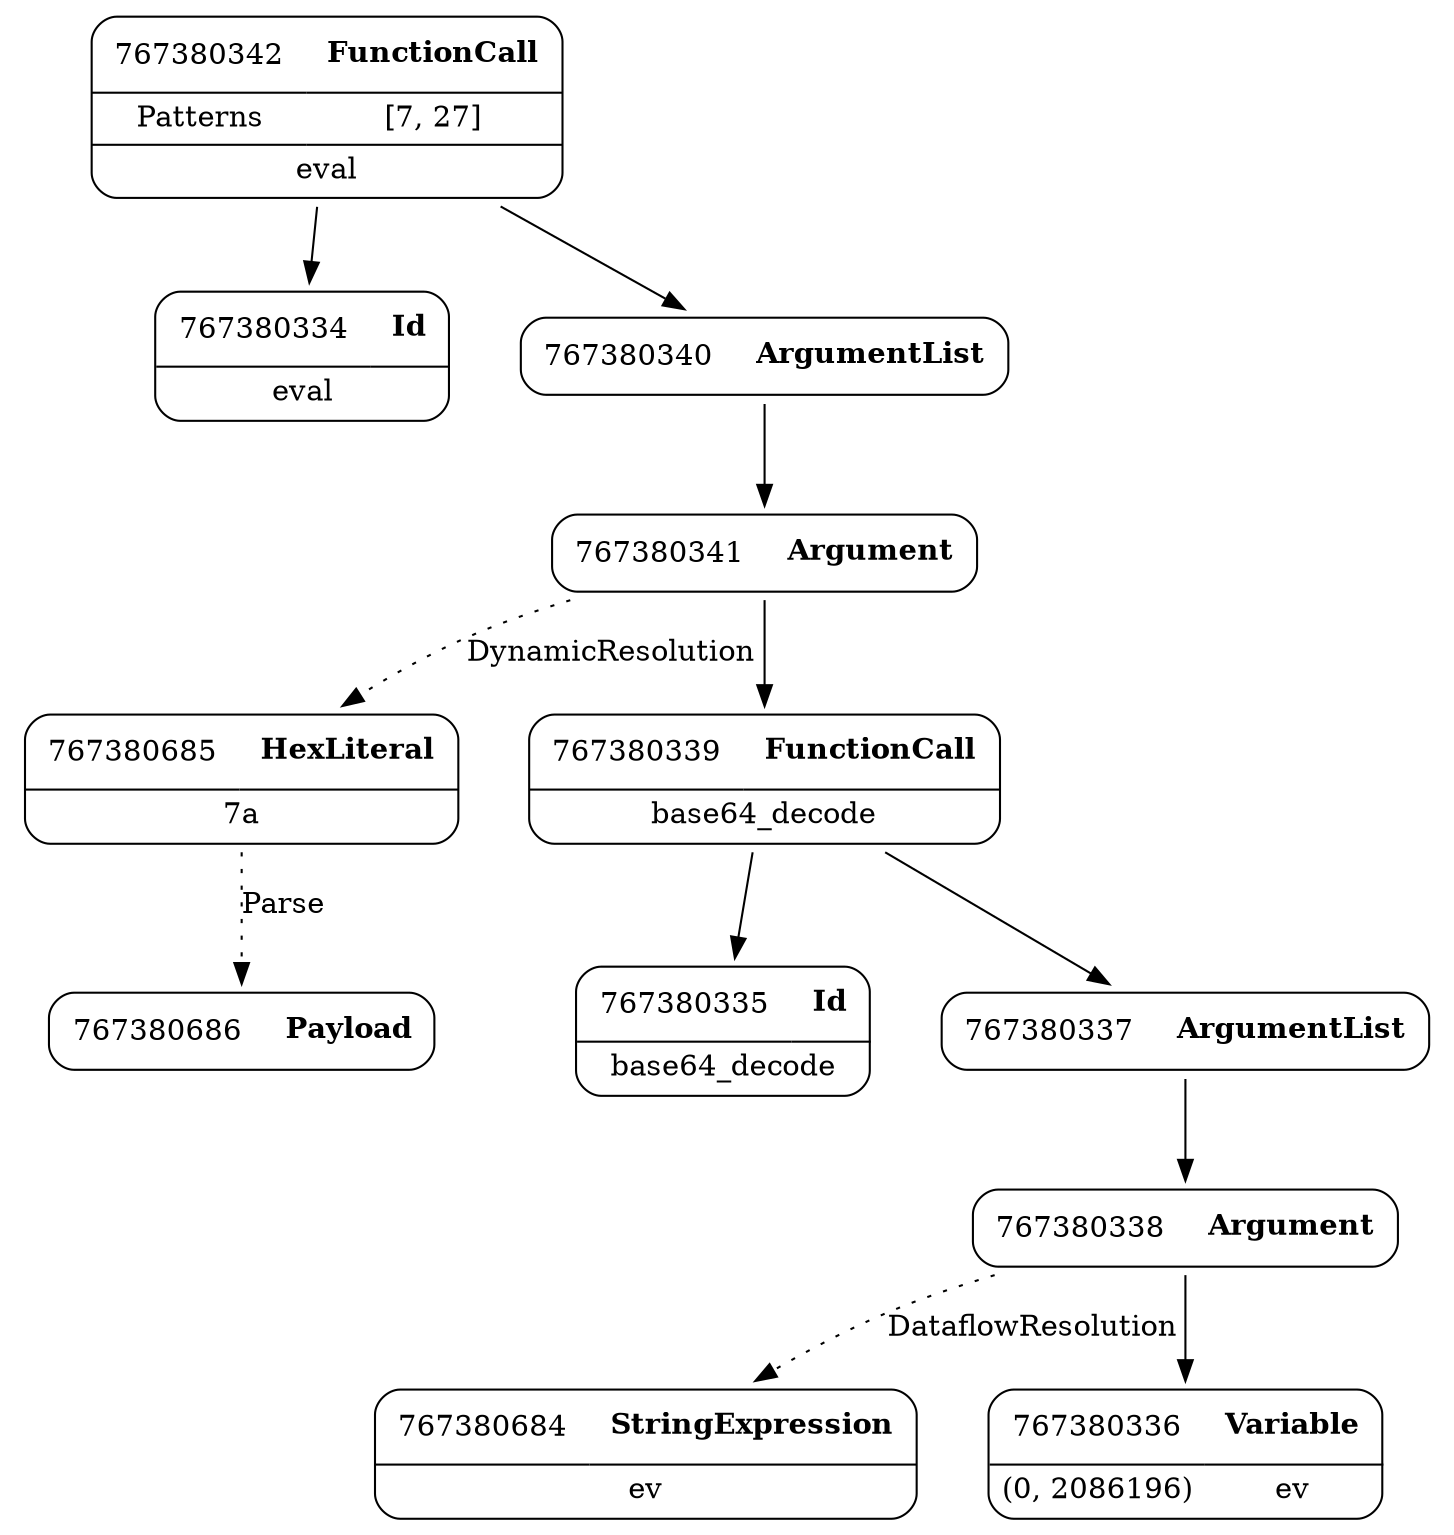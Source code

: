 digraph ast {
node [shape=none];
767380685 [label=<<TABLE border='1' cellspacing='0' cellpadding='10' style='rounded' ><TR><TD border='0'>767380685</TD><TD border='0'><B>HexLiteral</B></TD></TR><HR/><TR><TD border='0' cellpadding='5' colspan='2'>7a</TD></TR></TABLE>>];
767380685 -> 767380686 [style=dotted,label=Parse];
767380684 [label=<<TABLE border='1' cellspacing='0' cellpadding='10' style='rounded' ><TR><TD border='0'>767380684</TD><TD border='0'><B>StringExpression</B></TD></TR><HR/><TR><TD border='0' cellpadding='5' colspan='2'>ev</TD></TR></TABLE>>];
767380335 [label=<<TABLE border='1' cellspacing='0' cellpadding='10' style='rounded' ><TR><TD border='0'>767380335</TD><TD border='0'><B>Id</B></TD></TR><HR/><TR><TD border='0' cellpadding='5' colspan='2'>base64_decode</TD></TR></TABLE>>];
767380334 [label=<<TABLE border='1' cellspacing='0' cellpadding='10' style='rounded' ><TR><TD border='0'>767380334</TD><TD border='0'><B>Id</B></TD></TR><HR/><TR><TD border='0' cellpadding='5' colspan='2'>eval</TD></TR></TABLE>>];
767380686 [label=<<TABLE border='1' cellspacing='0' cellpadding='10' style='rounded' ><TR><TD border='0'>767380686</TD><TD border='0'><B>Payload</B></TD></TR></TABLE>>];
767380341 [label=<<TABLE border='1' cellspacing='0' cellpadding='10' style='rounded' ><TR><TD border='0'>767380341</TD><TD border='0'><B>Argument</B></TD></TR></TABLE>>];
767380341 -> 767380339 [weight=2];
767380341 -> 767380685 [style=dotted,label=DynamicResolution];
767380340 [label=<<TABLE border='1' cellspacing='0' cellpadding='10' style='rounded' ><TR><TD border='0'>767380340</TD><TD border='0'><B>ArgumentList</B></TD></TR></TABLE>>];
767380340 -> 767380341 [weight=2];
767380342 [label=<<TABLE border='1' cellspacing='0' cellpadding='10' style='rounded' ><TR><TD border='0'>767380342</TD><TD border='0'><B>FunctionCall</B></TD></TR><HR/><TR><TD border='0' cellpadding='5'>Patterns</TD><TD border='0' cellpadding='5'>[7, 27]</TD></TR><HR/><TR><TD border='0' cellpadding='5' colspan='2'>eval</TD></TR></TABLE>>];
767380342 -> 767380334 [weight=2];
767380342 -> 767380340 [weight=2];
767380337 [label=<<TABLE border='1' cellspacing='0' cellpadding='10' style='rounded' ><TR><TD border='0'>767380337</TD><TD border='0'><B>ArgumentList</B></TD></TR></TABLE>>];
767380337 -> 767380338 [weight=2];
767380336 [label=<<TABLE border='1' cellspacing='0' cellpadding='10' style='rounded' ><TR><TD border='0'>767380336</TD><TD border='0'><B>Variable</B></TD></TR><HR/><TR><TD border='0' cellpadding='5'>(0, 2086196)</TD><TD border='0' cellpadding='5'>ev</TD></TR></TABLE>>];
767380339 [label=<<TABLE border='1' cellspacing='0' cellpadding='10' style='rounded' ><TR><TD border='0'>767380339</TD><TD border='0'><B>FunctionCall</B></TD></TR><HR/><TR><TD border='0' cellpadding='5' colspan='2'>base64_decode</TD></TR></TABLE>>];
767380339 -> 767380335 [weight=2];
767380339 -> 767380337 [weight=2];
767380338 [label=<<TABLE border='1' cellspacing='0' cellpadding='10' style='rounded' ><TR><TD border='0'>767380338</TD><TD border='0'><B>Argument</B></TD></TR></TABLE>>];
767380338 -> 767380336 [weight=2];
767380338 -> 767380684 [style=dotted,label=DataflowResolution];
}
